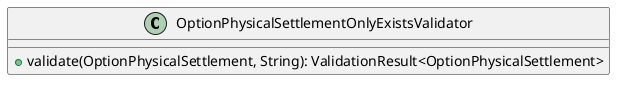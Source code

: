 @startuml

    class OptionPhysicalSettlementOnlyExistsValidator [[OptionPhysicalSettlementOnlyExistsValidator.html]] {
        +validate(OptionPhysicalSettlement, String): ValidationResult<OptionPhysicalSettlement>
    }

@enduml
